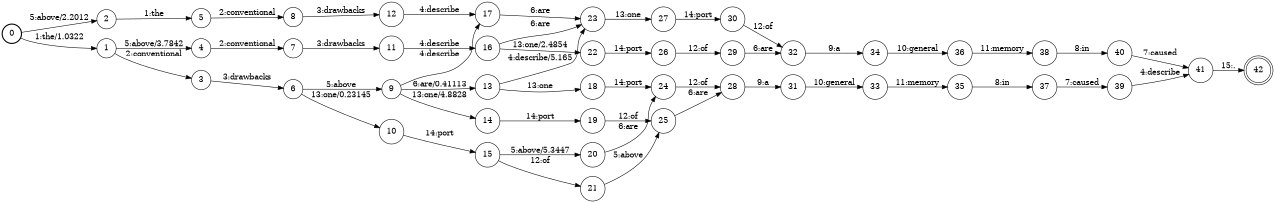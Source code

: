 digraph FST {
rankdir = LR;
size = "8.5,11";
label = "";
center = 1;
orientation = Portrait;
ranksep = "0.4";
nodesep = "0.25";
0 [label = "0", shape = circle, style = bold, fontsize = 14]
	0 -> 1 [label = "1:the/1.0322", fontsize = 14];
	0 -> 2 [label = "5:above/2.2012", fontsize = 14];
1 [label = "1", shape = circle, style = solid, fontsize = 14]
	1 -> 3 [label = "2:conventional", fontsize = 14];
	1 -> 4 [label = "5:above/3.7842", fontsize = 14];
2 [label = "2", shape = circle, style = solid, fontsize = 14]
	2 -> 5 [label = "1:the", fontsize = 14];
3 [label = "3", shape = circle, style = solid, fontsize = 14]
	3 -> 6 [label = "3:drawbacks", fontsize = 14];
4 [label = "4", shape = circle, style = solid, fontsize = 14]
	4 -> 7 [label = "2:conventional", fontsize = 14];
5 [label = "5", shape = circle, style = solid, fontsize = 14]
	5 -> 8 [label = "2:conventional", fontsize = 14];
6 [label = "6", shape = circle, style = solid, fontsize = 14]
	6 -> 9 [label = "5:above", fontsize = 14];
	6 -> 10 [label = "13:one/0.23145", fontsize = 14];
7 [label = "7", shape = circle, style = solid, fontsize = 14]
	7 -> 11 [label = "3:drawbacks", fontsize = 14];
8 [label = "8", shape = circle, style = solid, fontsize = 14]
	8 -> 12 [label = "3:drawbacks", fontsize = 14];
9 [label = "9", shape = circle, style = solid, fontsize = 14]
	9 -> 17 [label = "4:describe", fontsize = 14];
	9 -> 13 [label = "6:are/0.41113", fontsize = 14];
	9 -> 14 [label = "13:one/4.8828", fontsize = 14];
10 [label = "10", shape = circle, style = solid, fontsize = 14]
	10 -> 15 [label = "14:port", fontsize = 14];
11 [label = "11", shape = circle, style = solid, fontsize = 14]
	11 -> 16 [label = "4:describe", fontsize = 14];
12 [label = "12", shape = circle, style = solid, fontsize = 14]
	12 -> 17 [label = "4:describe", fontsize = 14];
13 [label = "13", shape = circle, style = solid, fontsize = 14]
	13 -> 23 [label = "4:describe/5.165", fontsize = 14];
	13 -> 18 [label = "13:one", fontsize = 14];
14 [label = "14", shape = circle, style = solid, fontsize = 14]
	14 -> 19 [label = "14:port", fontsize = 14];
15 [label = "15", shape = circle, style = solid, fontsize = 14]
	15 -> 20 [label = "5:above/5.3447", fontsize = 14];
	15 -> 21 [label = "12:of", fontsize = 14];
16 [label = "16", shape = circle, style = solid, fontsize = 14]
	16 -> 23 [label = "6:are", fontsize = 14];
	16 -> 22 [label = "13:one/2.4854", fontsize = 14];
17 [label = "17", shape = circle, style = solid, fontsize = 14]
	17 -> 23 [label = "6:are", fontsize = 14];
18 [label = "18", shape = circle, style = solid, fontsize = 14]
	18 -> 24 [label = "14:port", fontsize = 14];
19 [label = "19", shape = circle, style = solid, fontsize = 14]
	19 -> 25 [label = "12:of", fontsize = 14];
20 [label = "20", shape = circle, style = solid, fontsize = 14]
	20 -> 24 [label = "6:are", fontsize = 14];
21 [label = "21", shape = circle, style = solid, fontsize = 14]
	21 -> 25 [label = "5:above", fontsize = 14];
22 [label = "22", shape = circle, style = solid, fontsize = 14]
	22 -> 26 [label = "14:port", fontsize = 14];
23 [label = "23", shape = circle, style = solid, fontsize = 14]
	23 -> 27 [label = "13:one", fontsize = 14];
24 [label = "24", shape = circle, style = solid, fontsize = 14]
	24 -> 28 [label = "12:of", fontsize = 14];
25 [label = "25", shape = circle, style = solid, fontsize = 14]
	25 -> 28 [label = "6:are", fontsize = 14];
26 [label = "26", shape = circle, style = solid, fontsize = 14]
	26 -> 29 [label = "12:of", fontsize = 14];
27 [label = "27", shape = circle, style = solid, fontsize = 14]
	27 -> 30 [label = "14:port", fontsize = 14];
28 [label = "28", shape = circle, style = solid, fontsize = 14]
	28 -> 31 [label = "9:a", fontsize = 14];
29 [label = "29", shape = circle, style = solid, fontsize = 14]
	29 -> 32 [label = "6:are", fontsize = 14];
30 [label = "30", shape = circle, style = solid, fontsize = 14]
	30 -> 32 [label = "12:of", fontsize = 14];
31 [label = "31", shape = circle, style = solid, fontsize = 14]
	31 -> 33 [label = "10:general", fontsize = 14];
32 [label = "32", shape = circle, style = solid, fontsize = 14]
	32 -> 34 [label = "9:a", fontsize = 14];
33 [label = "33", shape = circle, style = solid, fontsize = 14]
	33 -> 35 [label = "11:memory", fontsize = 14];
34 [label = "34", shape = circle, style = solid, fontsize = 14]
	34 -> 36 [label = "10:general", fontsize = 14];
35 [label = "35", shape = circle, style = solid, fontsize = 14]
	35 -> 37 [label = "8:in", fontsize = 14];
36 [label = "36", shape = circle, style = solid, fontsize = 14]
	36 -> 38 [label = "11:memory", fontsize = 14];
37 [label = "37", shape = circle, style = solid, fontsize = 14]
	37 -> 39 [label = "7:caused", fontsize = 14];
38 [label = "38", shape = circle, style = solid, fontsize = 14]
	38 -> 40 [label = "8:in", fontsize = 14];
39 [label = "39", shape = circle, style = solid, fontsize = 14]
	39 -> 41 [label = "4:describe", fontsize = 14];
40 [label = "40", shape = circle, style = solid, fontsize = 14]
	40 -> 41 [label = "7:caused", fontsize = 14];
41 [label = "41", shape = circle, style = solid, fontsize = 14]
	41 -> 42 [label = "15:.", fontsize = 14];
42 [label = "42", shape = doublecircle, style = solid, fontsize = 14]
}
